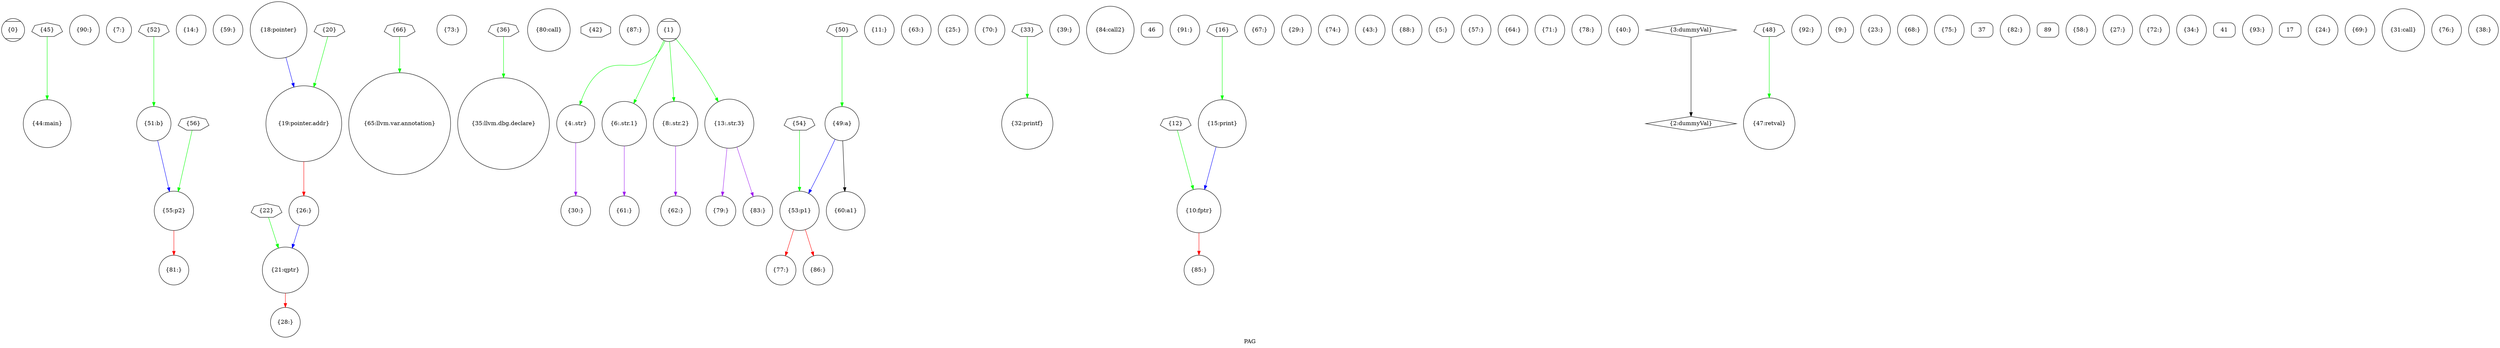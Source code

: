 digraph "PAG" {
	label="PAG";

	Node0x75a0340 [shape=record,shape=Mcircle,label="{0}"];
	Node0x75b51c0 [shape=record,shape=septagon,label="{45}"];
	Node0x75b51c0 -> Node0x75b32a0[color=green];
	Node0x75b17e0 [shape=record,shape=circle,label="{90:}"];
	Node0x75b1090 [shape=record,shape=circle,label="{7:}"];
	Node0x75b55c0 [shape=record,shape=septagon,label="{52}"];
	Node0x75b55c0 -> Node0x75b14a0[color=green];
	Node0x75b1230 [shape=record,shape=circle,label="{14:}"];
	Node0x75b36b0 [shape=record,shape=circle,label="{59:}"];
	Node0x75b1b20 [shape=record,shape=circle,label="{21:qptr}"];
	Node0x75b1b20 -> Node0x75b1980[color=red];
	Node0x75b58c0 [shape=record,shape=septagon,label="{66}"];
	Node0x75b58c0 -> Node0x75b1bf0[color=green];
	Node0x75b1980 [shape=record,shape=circle,label="{28:}"];
	Node0x75b1e60 [shape=record,shape=circle,label="{73:}"];
	Node0x75b29c0 [shape=record,shape=circle,label="{35:llvm.dbg.declare}"];
	Node0x75b2000 [shape=record,shape=circle,label="{80:call}"];
	Node0x75b5fa0 [shape=record,shape=octagon,label="{42}"];
	Node0x75b3c60 [shape=record,shape=circle,label="{87:}"];
	Node0x75b0e20 [shape=record,shape=circle,label="{4:.str}"];
	Node0x75b0e20 -> Node0x75b0ae0[color=purple];
	Node0x75b0d50 [shape=record,shape=circle,label="{49:a}"];
	Node0x75b0d50 -> Node0x75b0940[color=black];
	Node0x75b0d50 -> Node0x75b0fc0[color=blue];
	Node0x75b35e0 [shape=record,shape=circle,label="{11:}"];
	Node0x75b5ac0 [shape=record,shape=septagon,label="{56}"];
	Node0x75b5ac0 -> Node0x75b1d90[color=green];
	Node0x75b2340 [shape=record,shape=circle,label="{18:pointer}"];
	Node0x75b2340 -> Node0x75b1300[color=blue];
	Node0x75adb00 [shape=record,shape=circle,label="{63:}"];
	Node0x75b39f0 [shape=record,shape=circle,label="{25:}"];
	Node0x75b3b90 [shape=record,shape=circle,label="{70:}"];
	Node0x75b3fa0 [shape=record,shape=circle,label="{32:printf}"];
	Node0x75b43b0 [shape=record,shape=circle,label="{77:}"];
	Node0x75ada30 [shape=record,shape=circle,label="{39:}"];
	Node0x75b21a0 [shape=record,shape=circle,label="{84:call2}"];
	Node0x759fa30 [shape=record,shape=Mcircle,label="{1}"];
	Node0x759fa30 -> Node0x75b0e20[color=green];
	Node0x759fa30 -> Node0x75b2410[color=green];
	Node0x759fa30 -> Node0x75b42e0[color=green];
	Node0x759fa30 -> Node0x75b3920[color=green];
	Node0x75b5c60 [shape=record,shape=Mrecord,label="{46}"];
	Node0x75b1a50 [shape=record,shape=circle,label="{91:}"];
	Node0x75b42e0 [shape=record,shape=circle,label="{8:.str.2}"];
	Node0x75b42e0 -> Node0x75b3780[color=purple];
	Node0x75b0fc0 [shape=record,shape=circle,label="{53:p1}"];
	Node0x75b0fc0 -> Node0x75b43b0[color=red];
	Node0x75b0fc0 -> Node0x75b0bb0[color=red];
	Node0x75b4140 [shape=record,shape=circle,label="{15:print}"];
	Node0x75b4140 -> Node0x75b3510[color=blue];
	Node0x75b0940 [shape=record,shape=circle,label="{60:a1}"];
	Node0x75b57c0 [shape=record,shape=septagon,label="{22}"];
	Node0x75b57c0 -> Node0x75b1b20[color=green];
	Node0x75b3370 [shape=record,shape=circle,label="{67:}"];
	Node0x75ad960 [shape=record,shape=circle,label="{29:}"];
	Node0x75b3440 [shape=record,shape=circle,label="{74:}"];
	Node0x75b50c0 [shape=record,shape=septagon,label="{36}"];
	Node0x75b50c0 -> Node0x75b29c0[color=green];
	Node0x75b0ef0 [shape=record,shape=circle,label="{81:}"];
	Node0x75b1570 [shape=record,shape=circle,label="{43:}"];
	Node0x75b2750 [shape=record,shape=circle,label="{88:}"];
	Node0x75b3ac0 [shape=record,shape=circle,label="{5:}"];
	Node0x75b4fc0 [shape=record,shape=septagon,label="{50}"];
	Node0x75b4fc0 -> Node0x75b0d50[color=green];
	Node0x75b52c0 [shape=record,shape=septagon,label="{12}"];
	Node0x75b52c0 -> Node0x75b3510[color=green];
	Node0x75b18b0 [shape=record,shape=circle,label="{57:}"];
	Node0x75b1300 [shape=record,shape=circle,label="{19:pointer.addr}"];
	Node0x75b1300 -> Node0x75b2680[color=red];
	Node0x75b3d30 [shape=record,shape=circle,label="{64:}"];
	Node0x75b2680 [shape=record,shape=circle,label="{26:}"];
	Node0x75b2680 -> Node0x75b1b20[color=blue];
	Node0x75b0a10 [shape=record,shape=circle,label="{71:}"];
	Node0x75b56c0 [shape=record,shape=septagon,label="{33}"];
	Node0x75b56c0 -> Node0x75b3fa0[color=green];
	Node0x75b3850 [shape=record,shape=circle,label="{78:}"];
	Node0x75ad7c0 [shape=record,shape=circle,label="{40:}"];
	Node0x75b13d0 [shape=record,shape=circle,label="{85:}"];
	Node0x759fb00 [shape=record,shape=diamond,label="{2:dummyVal}"];
	Node0x75b24e0 [shape=record,shape=circle,label="{47:retval}"];
	Node0x75b20d0 [shape=record,shape=circle,label="{92:}"];
	Node0x75b1f30 [shape=record,shape=circle,label="{9:}"];
	Node0x75b53c0 [shape=record,shape=septagon,label="{54}"];
	Node0x75b53c0 -> Node0x75b0fc0[color=green];
	Node0x75b59c0 [shape=record,shape=septagon,label="{16}"];
	Node0x75b59c0 -> Node0x75b4140[color=green];
	Node0x75b3ed0 [shape=record,shape=circle,label="{61:}"];
	Node0x75b1cc0 [shape=record,shape=circle,label="{23:}"];
	Node0x75b28f0 [shape=record,shape=circle,label="{68:}"];
	Node0x75b0ae0 [shape=record,shape=circle,label="{30:}"];
	Node0x75b4070 [shape=record,shape=circle,label="{75:}"];
	Node0x75b5b90 [shape=record,shape=Mrecord,label="{37}"];
	Node0x75b06d0 [shape=record,shape=circle,label="{82:}"];
	Node0x75b32a0 [shape=record,shape=circle,label="{44:main}"];
	Node0x75b5e00 [shape=record,shape=Mrecord,label="{89}"];
	Node0x75b2410 [shape=record,shape=circle,label="{6:.str.1}"];
	Node0x75b2410 -> Node0x75b3ed0[color=purple];
	Node0x75b14a0 [shape=record,shape=circle,label="{51:b}"];
	Node0x75b14a0 -> Node0x75b1d90[color=blue];
	Node0x75b3920 [shape=record,shape=circle,label="{13:.str.3}"];
	Node0x75b3920 -> Node0x75b4210[color=purple];
	Node0x75b3920 -> Node0x75b07a0[color=purple];
	Node0x75b3e00 [shape=record,shape=circle,label="{58:}"];
	Node0x75b54c0 [shape=record,shape=septagon,label="{20}"];
	Node0x75b54c0 -> Node0x75b1300[color=green];
	Node0x75b1bf0 [shape=record,shape=circle,label="{65:llvm.var.annotation}"];
	Node0x75b2820 [shape=record,shape=circle,label="{27:}"];
	Node0x75b0870 [shape=record,shape=circle,label="{72:}"];
	Node0x75b1640 [shape=record,shape=circle,label="{34:}"];
	Node0x75b4210 [shape=record,shape=circle,label="{79:}"];
	Node0x75b5d30 [shape=record,shape=Mrecord,label="{41}"];
	Node0x75b0bb0 [shape=record,shape=circle,label="{86:}"];
	Node0x75adbd0 [shape=record,shape=diamond,label="{3:dummyVal}"];
	Node0x75adbd0 -> Node0x759fb00[color=black];
	Node0x75b4ec0 [shape=record,shape=septagon,label="{48}"];
	Node0x75b4ec0 -> Node0x75b24e0[color=green];
	Node0x75b2270 [shape=record,shape=circle,label="{93:}"];
	Node0x75b3510 [shape=record,shape=circle,label="{10:fptr}"];
	Node0x75b3510 -> Node0x75b13d0[color=red];
	Node0x75b1d90 [shape=record,shape=circle,label="{55:p2}"];
	Node0x75b1d90 -> Node0x75b0ef0[color=red];
	Node0x75b5ed0 [shape=record,shape=Mrecord,label="{17}"];
	Node0x75b3780 [shape=record,shape=circle,label="{62:}"];
	Node0x75b1710 [shape=record,shape=circle,label="{24:}"];
	Node0x75b1160 [shape=record,shape=circle,label="{69:}"];
	Node0x75b0c80 [shape=record,shape=circle,label="{31:call}"];
	Node0x75ad890 [shape=record,shape=circle,label="{76:}"];
	Node0x75b25b0 [shape=record,shape=circle,label="{38:}"];
	Node0x75b07a0 [shape=record,shape=circle,label="{83:}"];
}
